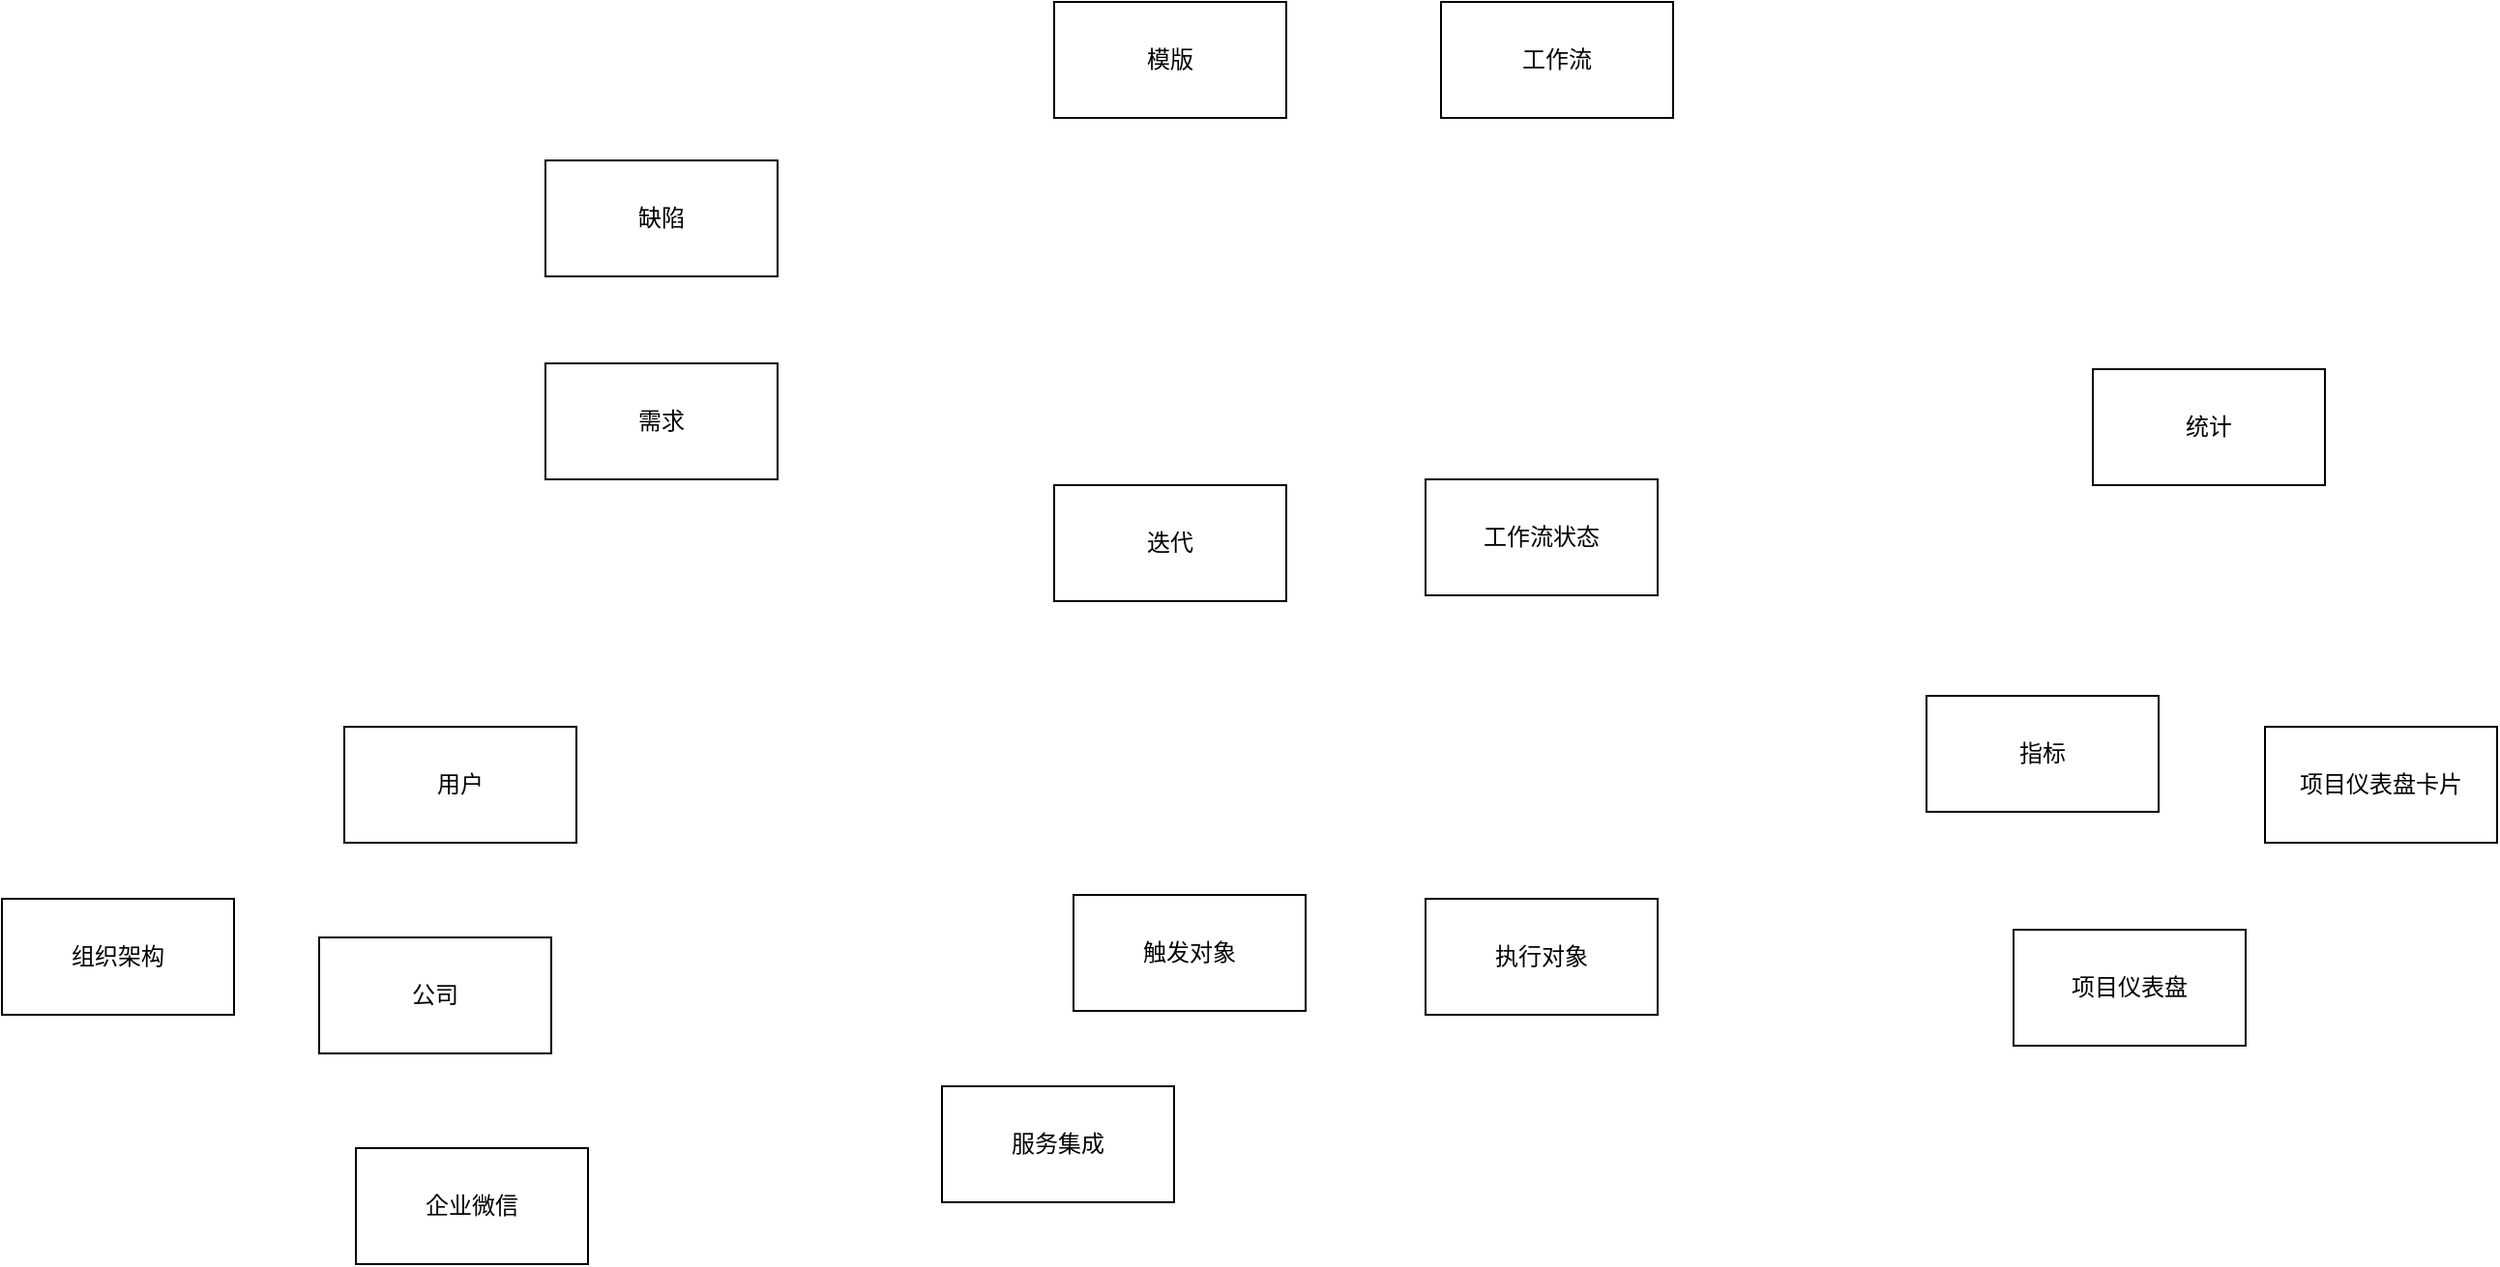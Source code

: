 <mxfile version="26.2.2">
  <diagram id="R2lEEEUBdFMjLlhIrx00" name="Page-1">
    <mxGraphModel dx="2036" dy="790" grid="0" gridSize="10" guides="1" tooltips="1" connect="1" arrows="1" fold="1" page="0" pageScale="1" pageWidth="850" pageHeight="1100" math="0" shadow="0" extFonts="Permanent Marker^https://fonts.googleapis.com/css?family=Permanent+Marker">
      <root>
        <mxCell id="0" />
        <mxCell id="1" parent="0" />
        <mxCell id="BuTEyDS6sCCWGv47zVFw-1" value="需求" style="rounded=0;whiteSpace=wrap;html=1;" parent="1" vertex="1">
          <mxGeometry x="-287" y="217" width="120" height="60" as="geometry" />
        </mxCell>
        <mxCell id="Q7mi7OF3EURctunxMx_V-1" value="缺陷" style="rounded=0;whiteSpace=wrap;html=1;" vertex="1" parent="1">
          <mxGeometry x="-287" y="112" width="120" height="60" as="geometry" />
        </mxCell>
        <mxCell id="Q7mi7OF3EURctunxMx_V-2" value="模版" style="rounded=0;whiteSpace=wrap;html=1;" vertex="1" parent="1">
          <mxGeometry x="-24" y="30" width="120" height="60" as="geometry" />
        </mxCell>
        <mxCell id="Q7mi7OF3EURctunxMx_V-3" value="工作流" style="rounded=0;whiteSpace=wrap;html=1;" vertex="1" parent="1">
          <mxGeometry x="176" y="30" width="120" height="60" as="geometry" />
        </mxCell>
        <mxCell id="Q7mi7OF3EURctunxMx_V-4" value="工作流状态" style="rounded=0;whiteSpace=wrap;html=1;" vertex="1" parent="1">
          <mxGeometry x="168" y="277" width="120" height="60" as="geometry" />
        </mxCell>
        <mxCell id="Q7mi7OF3EURctunxMx_V-5" value="迭代" style="rounded=0;whiteSpace=wrap;html=1;" vertex="1" parent="1">
          <mxGeometry x="-24" y="280" width="120" height="60" as="geometry" />
        </mxCell>
        <mxCell id="Q7mi7OF3EURctunxMx_V-6" value="触发对象" style="rounded=0;whiteSpace=wrap;html=1;" vertex="1" parent="1">
          <mxGeometry x="-14" y="492" width="120" height="60" as="geometry" />
        </mxCell>
        <mxCell id="Q7mi7OF3EURctunxMx_V-7" value="执行对象" style="rounded=0;whiteSpace=wrap;html=1;" vertex="1" parent="1">
          <mxGeometry x="168" y="494" width="120" height="60" as="geometry" />
        </mxCell>
        <mxCell id="Q7mi7OF3EURctunxMx_V-8" value="统计" style="rounded=0;whiteSpace=wrap;html=1;" vertex="1" parent="1">
          <mxGeometry x="513" y="220" width="120" height="60" as="geometry" />
        </mxCell>
        <mxCell id="Q7mi7OF3EURctunxMx_V-9" value="指标" style="rounded=0;whiteSpace=wrap;html=1;" vertex="1" parent="1">
          <mxGeometry x="427" y="389" width="120" height="60" as="geometry" />
        </mxCell>
        <mxCell id="Q7mi7OF3EURctunxMx_V-10" value="项目仪表盘" style="rounded=0;whiteSpace=wrap;html=1;" vertex="1" parent="1">
          <mxGeometry x="472" y="510" width="120" height="60" as="geometry" />
        </mxCell>
        <mxCell id="Q7mi7OF3EURctunxMx_V-11" value="项目仪表盘卡片" style="rounded=0;whiteSpace=wrap;html=1;" vertex="1" parent="1">
          <mxGeometry x="602" y="405" width="120" height="60" as="geometry" />
        </mxCell>
        <mxCell id="Q7mi7OF3EURctunxMx_V-12" value="用户" style="rounded=0;whiteSpace=wrap;html=1;" vertex="1" parent="1">
          <mxGeometry x="-391" y="405" width="120" height="60" as="geometry" />
        </mxCell>
        <mxCell id="Q7mi7OF3EURctunxMx_V-13" value="公司" style="rounded=0;whiteSpace=wrap;html=1;" vertex="1" parent="1">
          <mxGeometry x="-404" y="514" width="120" height="60" as="geometry" />
        </mxCell>
        <mxCell id="Q7mi7OF3EURctunxMx_V-14" value="企业微信" style="rounded=0;whiteSpace=wrap;html=1;" vertex="1" parent="1">
          <mxGeometry x="-385" y="623" width="120" height="60" as="geometry" />
        </mxCell>
        <mxCell id="Q7mi7OF3EURctunxMx_V-15" value="组织架构" style="rounded=0;whiteSpace=wrap;html=1;" vertex="1" parent="1">
          <mxGeometry x="-568" y="494" width="120" height="60" as="geometry" />
        </mxCell>
        <mxCell id="Q7mi7OF3EURctunxMx_V-16" value="服务集成" style="rounded=0;whiteSpace=wrap;html=1;" vertex="1" parent="1">
          <mxGeometry x="-82" y="591" width="120" height="60" as="geometry" />
        </mxCell>
      </root>
    </mxGraphModel>
  </diagram>
</mxfile>
